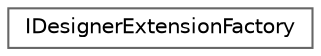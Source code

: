digraph "Graphical Class Hierarchy"
{
 // INTERACTIVE_SVG=YES
 // LATEX_PDF_SIZE
  bgcolor="transparent";
  edge [fontname=Helvetica,fontsize=10,labelfontname=Helvetica,labelfontsize=10];
  node [fontname=Helvetica,fontsize=10,shape=box,height=0.2,width=0.4];
  rankdir="LR";
  Node0 [id="Node000000",label="IDesignerExtensionFactory",height=0.2,width=0.4,color="grey40", fillcolor="white", style="filled",URL="$db/d93/classIDesignerExtensionFactory.html",tooltip="Factory that creates a unique DesignerExtension when a UMG designer is created."];
}
